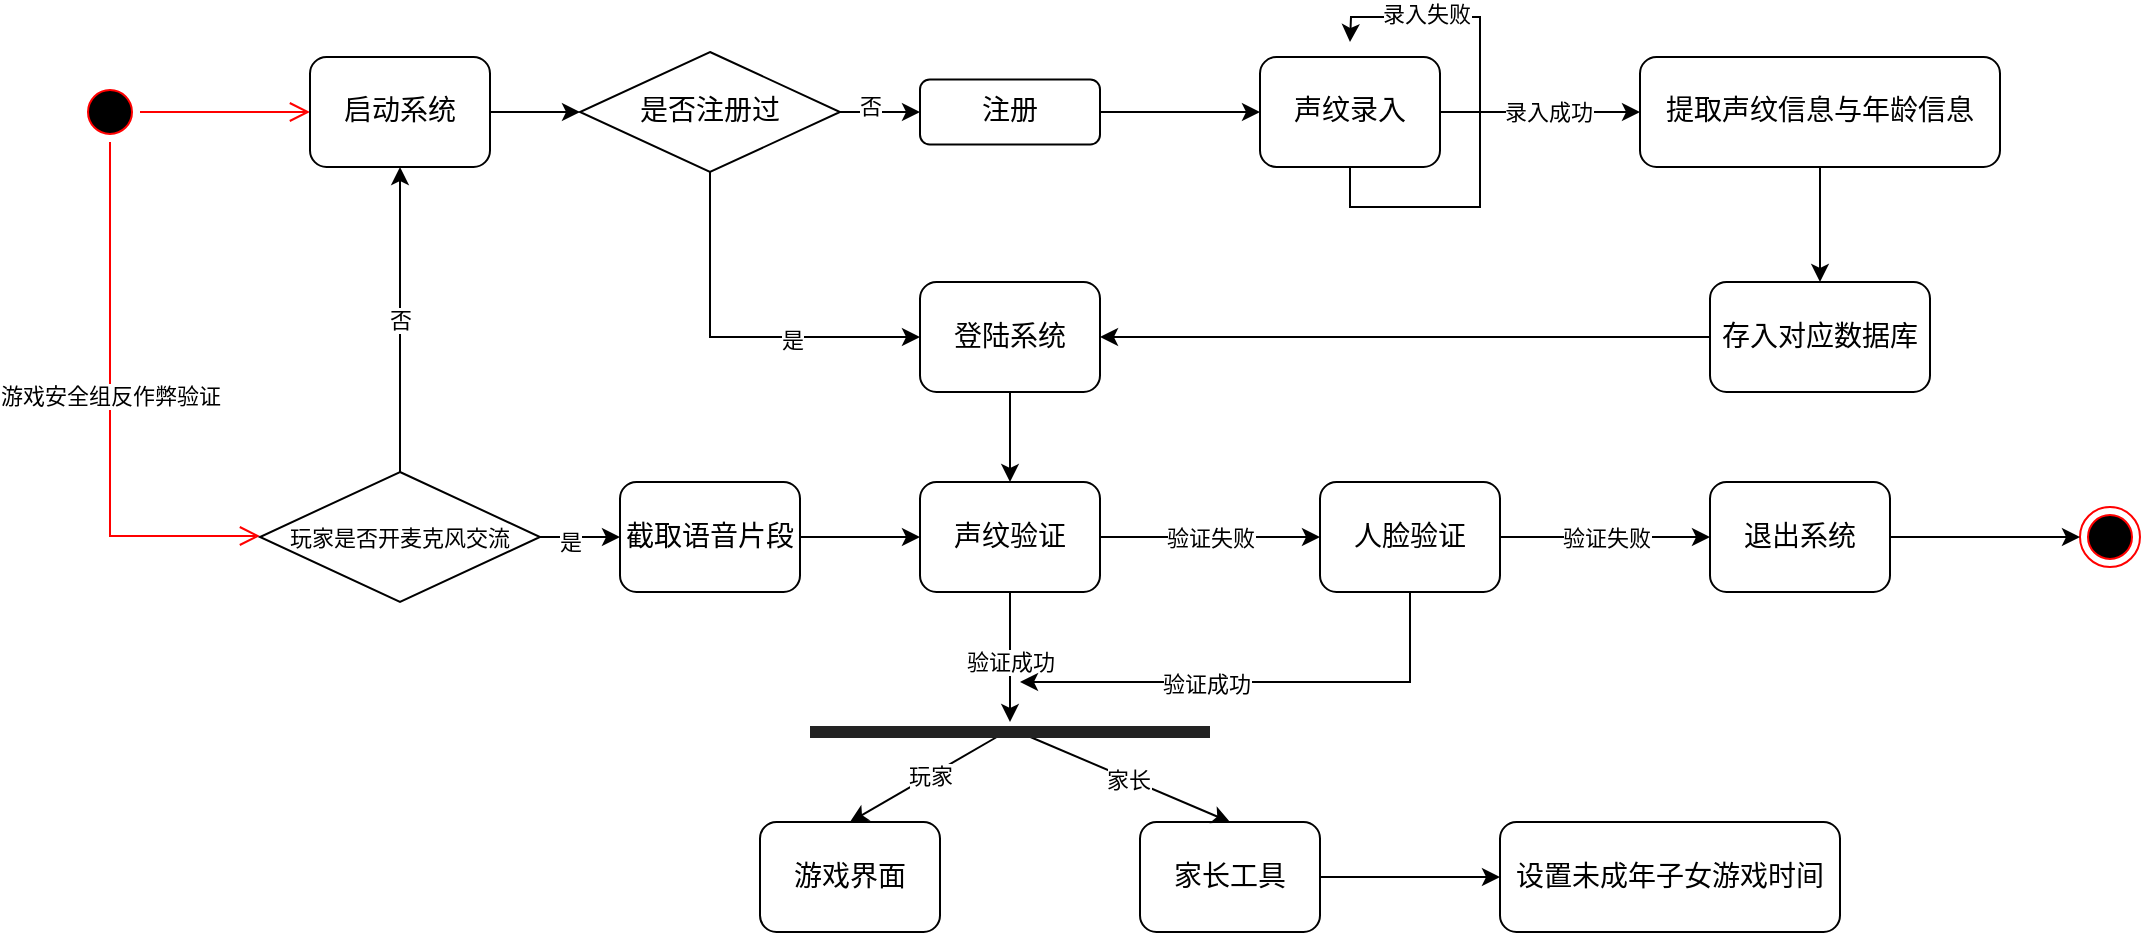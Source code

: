 <mxfile version="21.3.2" type="github">
  <diagram name="第 1 页" id="DG1vW_fgKVeBE8bOy8mY">
    <mxGraphModel dx="1238" dy="738" grid="1" gridSize="10" guides="1" tooltips="1" connect="1" arrows="1" fold="1" page="1" pageScale="1" pageWidth="1654" pageHeight="2336" math="0" shadow="0">
      <root>
        <mxCell id="0" />
        <mxCell id="1" parent="0" />
        <mxCell id="uTEQfGJJnHPDK1PdjnN2-5" value="" style="ellipse;html=1;shape=startState;fillColor=#000000;strokeColor=#ff0000;" vertex="1" parent="1">
          <mxGeometry x="70" y="60" width="30" height="30" as="geometry" />
        </mxCell>
        <mxCell id="uTEQfGJJnHPDK1PdjnN2-6" value="" style="edgeStyle=orthogonalEdgeStyle;html=1;verticalAlign=bottom;endArrow=open;endSize=8;strokeColor=#ff0000;rounded=0;entryX=0;entryY=0.5;entryDx=0;entryDy=0;" edge="1" source="uTEQfGJJnHPDK1PdjnN2-5" parent="1" target="uTEQfGJJnHPDK1PdjnN2-8">
          <mxGeometry relative="1" as="geometry">
            <mxPoint x="415" y="190" as="targetPoint" />
          </mxGeometry>
        </mxCell>
        <mxCell id="uTEQfGJJnHPDK1PdjnN2-12" style="edgeStyle=orthogonalEdgeStyle;rounded=0;orthogonalLoop=1;jettySize=auto;html=1;exitX=1;exitY=0.5;exitDx=0;exitDy=0;entryX=0;entryY=0.5;entryDx=0;entryDy=0;" edge="1" parent="1" source="uTEQfGJJnHPDK1PdjnN2-8" target="uTEQfGJJnHPDK1PdjnN2-10">
          <mxGeometry relative="1" as="geometry" />
        </mxCell>
        <mxCell id="uTEQfGJJnHPDK1PdjnN2-8" value="&lt;font style=&quot;font-size: 14px;&quot; face=&quot;Lucida Console&quot;&gt;启动系统&lt;/font&gt;" style="rounded=1;whiteSpace=wrap;html=1;" vertex="1" parent="1">
          <mxGeometry x="185" y="47.5" width="90" height="55" as="geometry" />
        </mxCell>
        <mxCell id="uTEQfGJJnHPDK1PdjnN2-13" style="edgeStyle=orthogonalEdgeStyle;rounded=0;orthogonalLoop=1;jettySize=auto;html=1;exitX=1;exitY=0.5;exitDx=0;exitDy=0;entryX=0;entryY=0.5;entryDx=0;entryDy=0;" edge="1" parent="1" source="uTEQfGJJnHPDK1PdjnN2-10" target="uTEQfGJJnHPDK1PdjnN2-11">
          <mxGeometry relative="1" as="geometry" />
        </mxCell>
        <mxCell id="uTEQfGJJnHPDK1PdjnN2-18" value="否" style="edgeLabel;html=1;align=center;verticalAlign=middle;resizable=0;points=[];" vertex="1" connectable="0" parent="uTEQfGJJnHPDK1PdjnN2-13">
          <mxGeometry x="-0.24" y="3" relative="1" as="geometry">
            <mxPoint as="offset" />
          </mxGeometry>
        </mxCell>
        <mxCell id="uTEQfGJJnHPDK1PdjnN2-17" style="edgeStyle=orthogonalEdgeStyle;rounded=0;orthogonalLoop=1;jettySize=auto;html=1;exitX=0.5;exitY=1;exitDx=0;exitDy=0;entryX=0;entryY=0.5;entryDx=0;entryDy=0;" edge="1" parent="1" source="uTEQfGJJnHPDK1PdjnN2-10" target="uTEQfGJJnHPDK1PdjnN2-16">
          <mxGeometry relative="1" as="geometry" />
        </mxCell>
        <mxCell id="uTEQfGJJnHPDK1PdjnN2-19" value="是" style="edgeLabel;html=1;align=center;verticalAlign=middle;resizable=0;points=[];" vertex="1" connectable="0" parent="uTEQfGJJnHPDK1PdjnN2-17">
          <mxGeometry x="0.311" relative="1" as="geometry">
            <mxPoint y="1" as="offset" />
          </mxGeometry>
        </mxCell>
        <mxCell id="uTEQfGJJnHPDK1PdjnN2-10" value="&lt;font style=&quot;font-size: 14px;&quot; face=&quot;Lucida Console&quot;&gt;是否注册过&lt;/font&gt;" style="rhombus;whiteSpace=wrap;html=1;" vertex="1" parent="1">
          <mxGeometry x="320" y="45" width="130" height="60" as="geometry" />
        </mxCell>
        <mxCell id="uTEQfGJJnHPDK1PdjnN2-15" style="edgeStyle=orthogonalEdgeStyle;rounded=0;orthogonalLoop=1;jettySize=auto;html=1;exitX=1;exitY=0.5;exitDx=0;exitDy=0;entryX=0;entryY=0.5;entryDx=0;entryDy=0;" edge="1" parent="1" source="uTEQfGJJnHPDK1PdjnN2-11" target="uTEQfGJJnHPDK1PdjnN2-14">
          <mxGeometry relative="1" as="geometry" />
        </mxCell>
        <mxCell id="uTEQfGJJnHPDK1PdjnN2-11" value="&lt;font face=&quot;Lucida Console&quot;&gt;&lt;span style=&quot;font-size: 14px;&quot;&gt;注册&lt;/span&gt;&lt;/font&gt;" style="rounded=1;whiteSpace=wrap;html=1;" vertex="1" parent="1">
          <mxGeometry x="490" y="58.75" width="90" height="32.5" as="geometry" />
        </mxCell>
        <mxCell id="uTEQfGJJnHPDK1PdjnN2-22" style="edgeStyle=orthogonalEdgeStyle;rounded=0;orthogonalLoop=1;jettySize=auto;html=1;exitX=1;exitY=0.5;exitDx=0;exitDy=0;entryX=0;entryY=0.5;entryDx=0;entryDy=0;" edge="1" parent="1" source="uTEQfGJJnHPDK1PdjnN2-14" target="uTEQfGJJnHPDK1PdjnN2-21">
          <mxGeometry relative="1" as="geometry" />
        </mxCell>
        <mxCell id="uTEQfGJJnHPDK1PdjnN2-25" value="录入成功" style="edgeLabel;html=1;align=center;verticalAlign=middle;resizable=0;points=[];" vertex="1" connectable="0" parent="uTEQfGJJnHPDK1PdjnN2-22">
          <mxGeometry x="0.065" relative="1" as="geometry">
            <mxPoint as="offset" />
          </mxGeometry>
        </mxCell>
        <mxCell id="uTEQfGJJnHPDK1PdjnN2-28" style="edgeStyle=orthogonalEdgeStyle;rounded=0;orthogonalLoop=1;jettySize=auto;html=1;exitX=0.5;exitY=1;exitDx=0;exitDy=0;" edge="1" parent="1" source="uTEQfGJJnHPDK1PdjnN2-14">
          <mxGeometry relative="1" as="geometry">
            <mxPoint x="705" y="40" as="targetPoint" />
          </mxGeometry>
        </mxCell>
        <mxCell id="uTEQfGJJnHPDK1PdjnN2-29" value="录入失败" style="edgeLabel;html=1;align=center;verticalAlign=middle;resizable=0;points=[];" vertex="1" connectable="0" parent="uTEQfGJJnHPDK1PdjnN2-28">
          <mxGeometry x="0.611" y="-2" relative="1" as="geometry">
            <mxPoint as="offset" />
          </mxGeometry>
        </mxCell>
        <mxCell id="uTEQfGJJnHPDK1PdjnN2-14" value="&lt;font face=&quot;Lucida Console&quot;&gt;&lt;span style=&quot;font-size: 14px;&quot;&gt;声纹录入&lt;/span&gt;&lt;/font&gt;" style="rounded=1;whiteSpace=wrap;html=1;" vertex="1" parent="1">
          <mxGeometry x="660" y="47.5" width="90" height="55" as="geometry" />
        </mxCell>
        <mxCell id="uTEQfGJJnHPDK1PdjnN2-36" style="edgeStyle=orthogonalEdgeStyle;rounded=0;orthogonalLoop=1;jettySize=auto;html=1;exitX=0.5;exitY=1;exitDx=0;exitDy=0;" edge="1" parent="1" source="uTEQfGJJnHPDK1PdjnN2-16" target="uTEQfGJJnHPDK1PdjnN2-35">
          <mxGeometry relative="1" as="geometry" />
        </mxCell>
        <mxCell id="uTEQfGJJnHPDK1PdjnN2-16" value="&lt;font face=&quot;Lucida Console&quot;&gt;&lt;span style=&quot;font-size: 14px;&quot;&gt;登陆系统&lt;/span&gt;&lt;/font&gt;" style="rounded=1;whiteSpace=wrap;html=1;" vertex="1" parent="1">
          <mxGeometry x="490" y="160" width="90" height="55" as="geometry" />
        </mxCell>
        <mxCell id="uTEQfGJJnHPDK1PdjnN2-31" style="edgeStyle=orthogonalEdgeStyle;rounded=0;orthogonalLoop=1;jettySize=auto;html=1;exitX=0.5;exitY=1;exitDx=0;exitDy=0;entryX=0.5;entryY=0;entryDx=0;entryDy=0;" edge="1" parent="1" source="uTEQfGJJnHPDK1PdjnN2-21" target="uTEQfGJJnHPDK1PdjnN2-30">
          <mxGeometry relative="1" as="geometry" />
        </mxCell>
        <mxCell id="uTEQfGJJnHPDK1PdjnN2-21" value="&lt;font face=&quot;Lucida Console&quot;&gt;&lt;span style=&quot;font-size: 14px;&quot;&gt;提取声纹信息与年龄信息&lt;/span&gt;&lt;/font&gt;" style="rounded=1;whiteSpace=wrap;html=1;" vertex="1" parent="1">
          <mxGeometry x="850" y="47.5" width="180" height="55" as="geometry" />
        </mxCell>
        <mxCell id="uTEQfGJJnHPDK1PdjnN2-32" style="edgeStyle=orthogonalEdgeStyle;rounded=0;orthogonalLoop=1;jettySize=auto;html=1;exitX=0;exitY=0.5;exitDx=0;exitDy=0;entryX=1;entryY=0.5;entryDx=0;entryDy=0;" edge="1" parent="1" source="uTEQfGJJnHPDK1PdjnN2-30" target="uTEQfGJJnHPDK1PdjnN2-16">
          <mxGeometry relative="1" as="geometry" />
        </mxCell>
        <mxCell id="uTEQfGJJnHPDK1PdjnN2-30" value="&lt;font face=&quot;Lucida Console&quot;&gt;&lt;span style=&quot;font-size: 14px;&quot;&gt;存入对应数据库&lt;/span&gt;&lt;/font&gt;" style="rounded=1;whiteSpace=wrap;html=1;" vertex="1" parent="1">
          <mxGeometry x="885" y="160" width="110" height="55" as="geometry" />
        </mxCell>
        <mxCell id="uTEQfGJJnHPDK1PdjnN2-34" value="&lt;font face=&quot;Lucida Console&quot;&gt;&lt;span style=&quot;font-size: 14px;&quot;&gt;游戏界面&lt;/span&gt;&lt;/font&gt;" style="rounded=1;whiteSpace=wrap;html=1;" vertex="1" parent="1">
          <mxGeometry x="410" y="430" width="90" height="55" as="geometry" />
        </mxCell>
        <mxCell id="uTEQfGJJnHPDK1PdjnN2-37" style="edgeStyle=orthogonalEdgeStyle;rounded=0;orthogonalLoop=1;jettySize=auto;html=1;exitX=0.5;exitY=1;exitDx=0;exitDy=0;" edge="1" parent="1" source="uTEQfGJJnHPDK1PdjnN2-35">
          <mxGeometry relative="1" as="geometry">
            <mxPoint x="535" y="380" as="targetPoint" />
          </mxGeometry>
        </mxCell>
        <mxCell id="uTEQfGJJnHPDK1PdjnN2-38" value="验证成功" style="edgeLabel;html=1;align=center;verticalAlign=middle;resizable=0;points=[];" vertex="1" connectable="0" parent="uTEQfGJJnHPDK1PdjnN2-37">
          <mxGeometry x="-0.008" y="-1" relative="1" as="geometry">
            <mxPoint y="1" as="offset" />
          </mxGeometry>
        </mxCell>
        <mxCell id="uTEQfGJJnHPDK1PdjnN2-45" value="验证失败" style="edgeStyle=orthogonalEdgeStyle;rounded=0;orthogonalLoop=1;jettySize=auto;html=1;exitX=1;exitY=0.5;exitDx=0;exitDy=0;entryX=0;entryY=0.5;entryDx=0;entryDy=0;" edge="1" parent="1" source="uTEQfGJJnHPDK1PdjnN2-35" target="uTEQfGJJnHPDK1PdjnN2-40">
          <mxGeometry relative="1" as="geometry">
            <Array as="points">
              <mxPoint x="630" y="288" />
              <mxPoint x="630" y="288" />
            </Array>
          </mxGeometry>
        </mxCell>
        <mxCell id="uTEQfGJJnHPDK1PdjnN2-35" value="&lt;font face=&quot;Lucida Console&quot;&gt;&lt;span style=&quot;font-size: 14px;&quot;&gt;声纹验证&lt;/span&gt;&lt;/font&gt;" style="rounded=1;whiteSpace=wrap;html=1;" vertex="1" parent="1">
          <mxGeometry x="490" y="260" width="90" height="55" as="geometry" />
        </mxCell>
        <mxCell id="uTEQfGJJnHPDK1PdjnN2-46" value="验证失败" style="edgeStyle=orthogonalEdgeStyle;rounded=0;orthogonalLoop=1;jettySize=auto;html=1;exitX=1;exitY=0.5;exitDx=0;exitDy=0;entryX=0;entryY=0.5;entryDx=0;entryDy=0;" edge="1" parent="1" source="uTEQfGJJnHPDK1PdjnN2-40" target="uTEQfGJJnHPDK1PdjnN2-43">
          <mxGeometry relative="1" as="geometry" />
        </mxCell>
        <mxCell id="uTEQfGJJnHPDK1PdjnN2-52" style="edgeStyle=orthogonalEdgeStyle;rounded=0;orthogonalLoop=1;jettySize=auto;html=1;exitX=0.5;exitY=1;exitDx=0;exitDy=0;" edge="1" parent="1" source="uTEQfGJJnHPDK1PdjnN2-40">
          <mxGeometry relative="1" as="geometry">
            <mxPoint x="540" y="360" as="targetPoint" />
            <Array as="points">
              <mxPoint x="735" y="360" />
            </Array>
          </mxGeometry>
        </mxCell>
        <mxCell id="uTEQfGJJnHPDK1PdjnN2-53" value="验证成功" style="edgeLabel;html=1;align=center;verticalAlign=middle;resizable=0;points=[];" vertex="1" connectable="0" parent="uTEQfGJJnHPDK1PdjnN2-52">
          <mxGeometry x="0.225" y="1" relative="1" as="geometry">
            <mxPoint as="offset" />
          </mxGeometry>
        </mxCell>
        <mxCell id="uTEQfGJJnHPDK1PdjnN2-40" value="&lt;font face=&quot;Lucida Console&quot;&gt;&lt;span style=&quot;font-size: 14px;&quot;&gt;人脸验证&lt;/span&gt;&lt;/font&gt;" style="rounded=1;whiteSpace=wrap;html=1;" vertex="1" parent="1">
          <mxGeometry x="690" y="260" width="90" height="55" as="geometry" />
        </mxCell>
        <mxCell id="uTEQfGJJnHPDK1PdjnN2-42" value="" style="ellipse;html=1;shape=endState;fillColor=#000000;strokeColor=#ff0000;" vertex="1" parent="1">
          <mxGeometry x="1070" y="272.5" width="30" height="30" as="geometry" />
        </mxCell>
        <mxCell id="uTEQfGJJnHPDK1PdjnN2-44" style="edgeStyle=orthogonalEdgeStyle;rounded=0;orthogonalLoop=1;jettySize=auto;html=1;entryX=0;entryY=0.5;entryDx=0;entryDy=0;" edge="1" parent="1" source="uTEQfGJJnHPDK1PdjnN2-43" target="uTEQfGJJnHPDK1PdjnN2-42">
          <mxGeometry relative="1" as="geometry" />
        </mxCell>
        <mxCell id="uTEQfGJJnHPDK1PdjnN2-43" value="&lt;font face=&quot;Lucida Console&quot;&gt;&lt;span style=&quot;font-size: 14px;&quot;&gt;退出系统&lt;/span&gt;&lt;/font&gt;" style="rounded=1;whiteSpace=wrap;html=1;" vertex="1" parent="1">
          <mxGeometry x="885" y="260" width="90" height="55" as="geometry" />
        </mxCell>
        <mxCell id="uTEQfGJJnHPDK1PdjnN2-49" value="" style="line;strokeWidth=1;fillColor=none;align=left;verticalAlign=middle;spacingTop=-1;spacingLeft=3;spacingRight=3;rotatable=0;labelPosition=right;points=[];portConstraint=eastwest;strokeColor=inherit;" vertex="1" parent="1">
          <mxGeometry x="507.5" y="380" width="55" height="8" as="geometry" />
        </mxCell>
        <mxCell id="uTEQfGJJnHPDK1PdjnN2-61" style="edgeStyle=orthogonalEdgeStyle;rounded=0;orthogonalLoop=1;jettySize=auto;html=1;exitX=1;exitY=0.5;exitDx=0;exitDy=0;entryX=0;entryY=0.5;entryDx=0;entryDy=0;" edge="1" parent="1" source="uTEQfGJJnHPDK1PdjnN2-54" target="uTEQfGJJnHPDK1PdjnN2-60">
          <mxGeometry relative="1" as="geometry" />
        </mxCell>
        <mxCell id="uTEQfGJJnHPDK1PdjnN2-54" value="&lt;font face=&quot;Lucida Console&quot;&gt;&lt;span style=&quot;font-size: 14px;&quot;&gt;家长工具&lt;/span&gt;&lt;/font&gt;" style="rounded=1;whiteSpace=wrap;html=1;" vertex="1" parent="1">
          <mxGeometry x="600" y="430" width="90" height="55" as="geometry" />
        </mxCell>
        <mxCell id="uTEQfGJJnHPDK1PdjnN2-55" value="" style="endArrow=classic;html=1;rounded=0;exitX=0.427;exitY=0.75;exitDx=0;exitDy=0;exitPerimeter=0;entryX=0.5;entryY=0;entryDx=0;entryDy=0;" edge="1" parent="1" source="uTEQfGJJnHPDK1PdjnN2-49" target="uTEQfGJJnHPDK1PdjnN2-34">
          <mxGeometry width="50" height="50" relative="1" as="geometry">
            <mxPoint x="600" y="370" as="sourcePoint" />
            <mxPoint x="650" y="320" as="targetPoint" />
            <Array as="points" />
          </mxGeometry>
        </mxCell>
        <mxCell id="uTEQfGJJnHPDK1PdjnN2-57" value="玩家" style="edgeLabel;html=1;align=center;verticalAlign=middle;resizable=0;points=[];" vertex="1" connectable="0" parent="uTEQfGJJnHPDK1PdjnN2-55">
          <mxGeometry x="-0.051" relative="1" as="geometry">
            <mxPoint as="offset" />
          </mxGeometry>
        </mxCell>
        <mxCell id="uTEQfGJJnHPDK1PdjnN2-56" value="" style="endArrow=classic;html=1;rounded=0;exitX=0.664;exitY=0.875;exitDx=0;exitDy=0;exitPerimeter=0;entryX=0.5;entryY=0;entryDx=0;entryDy=0;" edge="1" parent="1" source="uTEQfGJJnHPDK1PdjnN2-49" target="uTEQfGJJnHPDK1PdjnN2-54">
          <mxGeometry width="50" height="50" relative="1" as="geometry">
            <mxPoint x="600" y="370" as="sourcePoint" />
            <mxPoint x="650" y="320" as="targetPoint" />
          </mxGeometry>
        </mxCell>
        <mxCell id="uTEQfGJJnHPDK1PdjnN2-58" value="家长" style="edgeLabel;html=1;align=center;verticalAlign=middle;resizable=0;points=[];" vertex="1" connectable="0" parent="uTEQfGJJnHPDK1PdjnN2-56">
          <mxGeometry x="0.012" relative="1" as="geometry">
            <mxPoint x="-1" as="offset" />
          </mxGeometry>
        </mxCell>
        <mxCell id="uTEQfGJJnHPDK1PdjnN2-60" value="&lt;font face=&quot;Lucida Console&quot;&gt;&lt;span style=&quot;font-size: 14px;&quot;&gt;设置未成年子女游戏时间&lt;/span&gt;&lt;/font&gt;" style="rounded=1;whiteSpace=wrap;html=1;" vertex="1" parent="1">
          <mxGeometry x="780" y="430" width="170" height="55" as="geometry" />
        </mxCell>
        <mxCell id="uTEQfGJJnHPDK1PdjnN2-63" value="" style="shape=line;html=1;strokeWidth=6;strokeColor=#232323;" vertex="1" parent="1">
          <mxGeometry x="435" y="380" width="200" height="10" as="geometry" />
        </mxCell>
        <mxCell id="uTEQfGJJnHPDK1PdjnN2-66" value="游戏安全组反作弊验证" style="edgeStyle=orthogonalEdgeStyle;html=1;verticalAlign=bottom;endArrow=open;endSize=8;strokeColor=#ff0000;rounded=0;exitX=0.5;exitY=1;exitDx=0;exitDy=0;" edge="1" parent="1" source="uTEQfGJJnHPDK1PdjnN2-5">
          <mxGeometry relative="1" as="geometry">
            <mxPoint x="160" y="287" as="targetPoint" />
            <mxPoint x="80" y="287" as="sourcePoint" />
            <Array as="points">
              <mxPoint x="85" y="287" />
            </Array>
          </mxGeometry>
        </mxCell>
        <mxCell id="uTEQfGJJnHPDK1PdjnN2-73" style="edgeStyle=orthogonalEdgeStyle;rounded=0;orthogonalLoop=1;jettySize=auto;html=1;entryX=0;entryY=0.5;entryDx=0;entryDy=0;" edge="1" parent="1" source="uTEQfGJJnHPDK1PdjnN2-69" target="uTEQfGJJnHPDK1PdjnN2-72">
          <mxGeometry relative="1" as="geometry" />
        </mxCell>
        <mxCell id="uTEQfGJJnHPDK1PdjnN2-75" value="是" style="edgeLabel;html=1;align=center;verticalAlign=middle;resizable=0;points=[];" vertex="1" connectable="0" parent="uTEQfGJJnHPDK1PdjnN2-73">
          <mxGeometry x="-0.25" y="-1" relative="1" as="geometry">
            <mxPoint y="1" as="offset" />
          </mxGeometry>
        </mxCell>
        <mxCell id="uTEQfGJJnHPDK1PdjnN2-76" value="否" style="edgeStyle=orthogonalEdgeStyle;rounded=0;orthogonalLoop=1;jettySize=auto;html=1;exitX=0.5;exitY=0;exitDx=0;exitDy=0;entryX=0.5;entryY=1;entryDx=0;entryDy=0;" edge="1" parent="1" source="uTEQfGJJnHPDK1PdjnN2-69" target="uTEQfGJJnHPDK1PdjnN2-8">
          <mxGeometry relative="1" as="geometry">
            <Array as="points">
              <mxPoint x="230" y="170" />
              <mxPoint x="230" y="170" />
            </Array>
          </mxGeometry>
        </mxCell>
        <mxCell id="uTEQfGJJnHPDK1PdjnN2-69" value="&lt;font style=&quot;font-size: 11px;&quot; face=&quot;Lucida Console&quot;&gt;玩家是否开麦克风交流&lt;/font&gt;" style="rhombus;whiteSpace=wrap;html=1;" vertex="1" parent="1">
          <mxGeometry x="160" y="255" width="140" height="65" as="geometry" />
        </mxCell>
        <mxCell id="uTEQfGJJnHPDK1PdjnN2-74" style="edgeStyle=orthogonalEdgeStyle;rounded=0;orthogonalLoop=1;jettySize=auto;html=1;exitX=1;exitY=0.5;exitDx=0;exitDy=0;entryX=0;entryY=0.5;entryDx=0;entryDy=0;" edge="1" parent="1" source="uTEQfGJJnHPDK1PdjnN2-72" target="uTEQfGJJnHPDK1PdjnN2-35">
          <mxGeometry relative="1" as="geometry" />
        </mxCell>
        <mxCell id="uTEQfGJJnHPDK1PdjnN2-72" value="&lt;font face=&quot;Lucida Console&quot;&gt;&lt;span style=&quot;font-size: 14px;&quot;&gt;截取语音片段&lt;/span&gt;&lt;/font&gt;" style="rounded=1;whiteSpace=wrap;html=1;" vertex="1" parent="1">
          <mxGeometry x="340" y="260" width="90" height="55" as="geometry" />
        </mxCell>
      </root>
    </mxGraphModel>
  </diagram>
</mxfile>
